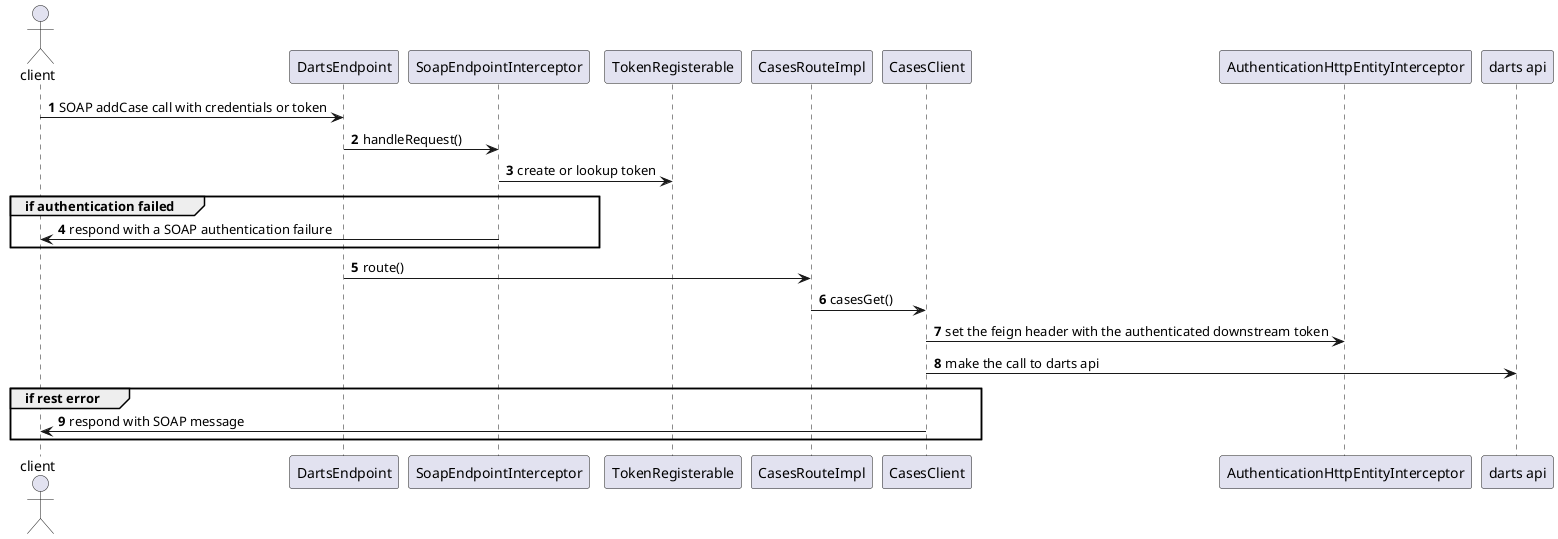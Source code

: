 @startuml
'https://plantuml.com/sequence-diagram

autonumber


actor "client"

"client" -> "DartsEndpoint" : SOAP addCase call with credentials or token
"DartsEndpoint" -> "SoapEndpointInterceptor" : handleRequest()
"SoapEndpointInterceptor" -> "TokenRegisterable" : create or lookup token

    group if authentication failed
         "SoapEndpointInterceptor" -> "client": respond with a SOAP authentication failure
    end

"DartsEndpoint" -> "CasesRouteImpl" : route()
"CasesRouteImpl" -> "CasesClient" : casesGet()
"CasesClient" -> "AuthenticationHttpEntityInterceptor" : set the feign header with the authenticated downstream token
"CasesClient" -> "darts api" : make the call to darts api

    group if rest error
         "CasesClient" -> "client" : respond with SOAP message
    end

@enduml